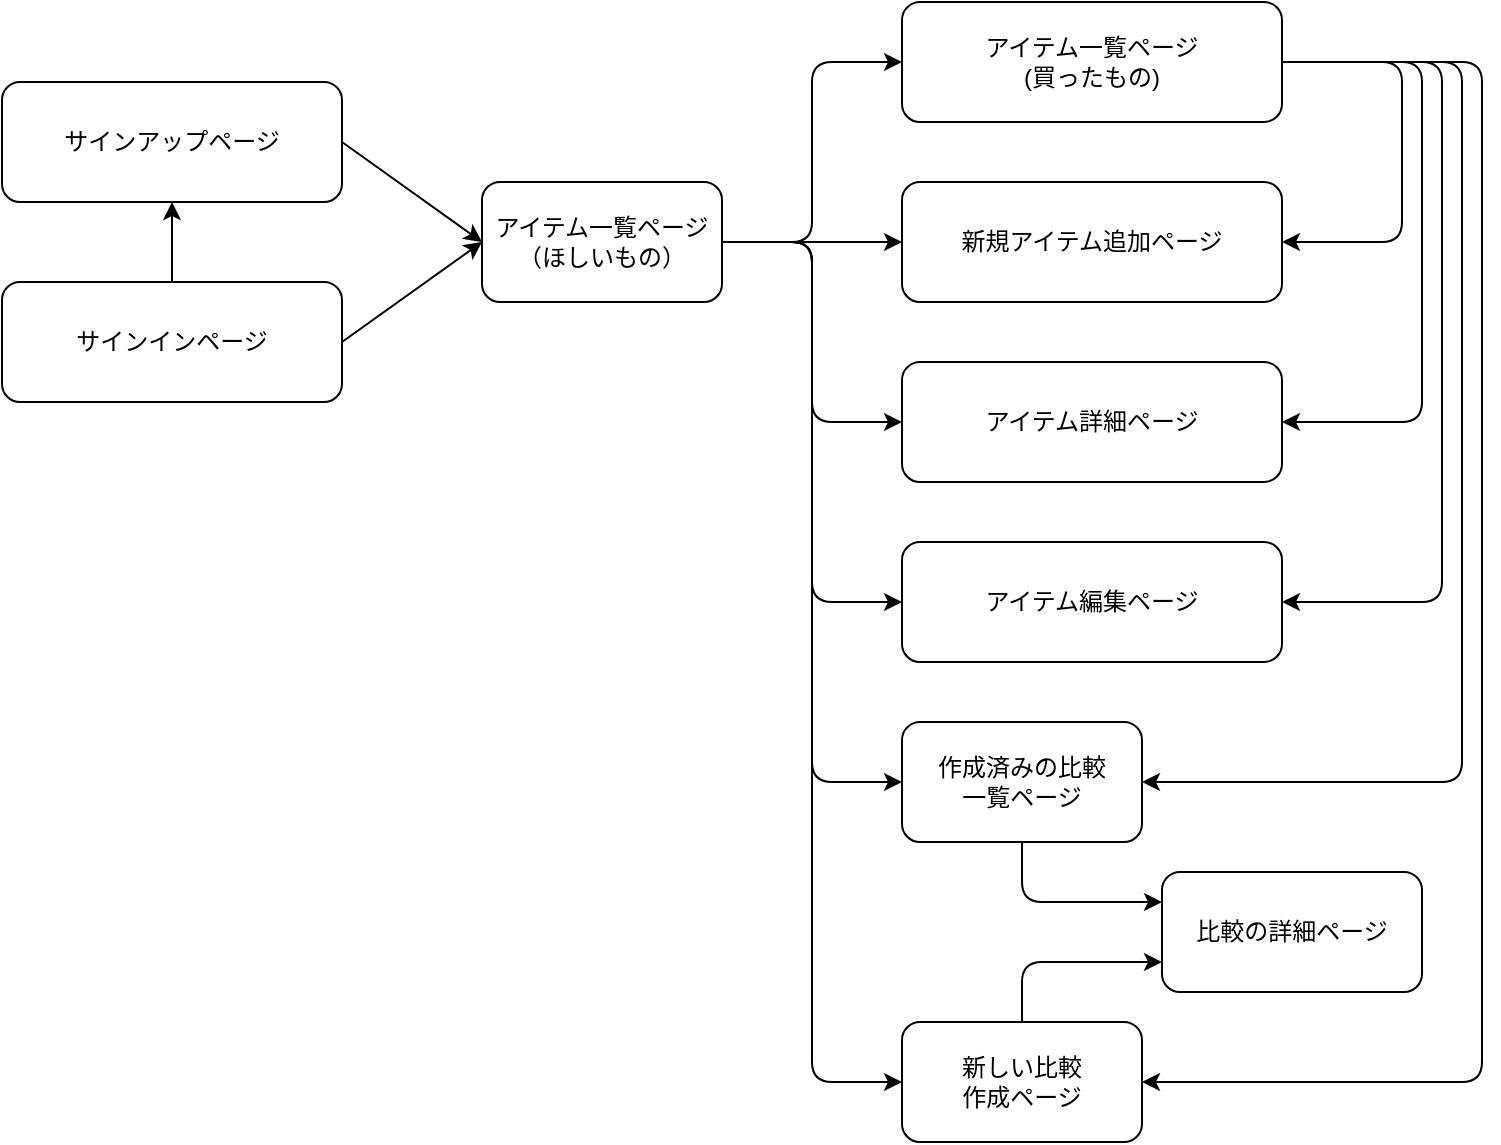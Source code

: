 <mxfile>
    <diagram id="SGS6oT9PxvcePZML8tap" name="ページ1">
        <mxGraphModel dx="1003" dy="1068" grid="1" gridSize="10" guides="1" tooltips="1" connect="1" arrows="1" fold="1" page="1" pageScale="1" pageWidth="827" pageHeight="1169" math="0" shadow="0">
            <root>
                <mxCell id="0"/>
                <mxCell id="1" parent="0"/>
                <mxCell id="12" style="edgeStyle=none;html=1;exitX=1;exitY=0.5;exitDx=0;exitDy=0;" parent="1" source="2" edge="1">
                    <mxGeometry relative="1" as="geometry">
                        <mxPoint x="260" y="270" as="targetPoint"/>
                    </mxGeometry>
                </mxCell>
                <mxCell id="2" value="サインアップページ" style="rounded=1;whiteSpace=wrap;html=1;" parent="1" vertex="1">
                    <mxGeometry x="20" y="190" width="170" height="60" as="geometry"/>
                </mxCell>
                <mxCell id="13" style="edgeStyle=none;html=1;exitX=1;exitY=0.5;exitDx=0;exitDy=0;" parent="1" source="3" edge="1">
                    <mxGeometry relative="1" as="geometry">
                        <mxPoint x="260" y="270" as="targetPoint"/>
                    </mxGeometry>
                </mxCell>
                <mxCell id="17" style="edgeStyle=none;html=1;exitX=0.5;exitY=0;exitDx=0;exitDy=0;entryX=0.5;entryY=1;entryDx=0;entryDy=0;" parent="1" source="3" target="2" edge="1">
                    <mxGeometry relative="1" as="geometry"/>
                </mxCell>
                <mxCell id="3" value="サインインページ" style="rounded=1;whiteSpace=wrap;html=1;" parent="1" vertex="1">
                    <mxGeometry x="20" y="290" width="170" height="60" as="geometry"/>
                </mxCell>
                <mxCell id="20" style="edgeStyle=elbowEdgeStyle;html=1;entryX=0;entryY=0.5;entryDx=0;entryDy=0;exitX=1;exitY=0.5;exitDx=0;exitDy=0;" parent="1" source="4" target="9" edge="1">
                    <mxGeometry relative="1" as="geometry">
                        <mxPoint x="390" y="320" as="sourcePoint"/>
                    </mxGeometry>
                </mxCell>
                <mxCell id="21" style="edgeStyle=elbowEdgeStyle;html=1;entryX=0;entryY=0.5;entryDx=0;entryDy=0;" parent="1" target="7" edge="1">
                    <mxGeometry relative="1" as="geometry">
                        <mxPoint x="380" y="270" as="sourcePoint"/>
                    </mxGeometry>
                </mxCell>
                <mxCell id="25" value="" style="edgeStyle=elbowEdgeStyle;html=1;exitX=1;exitY=0.5;exitDx=0;exitDy=0;" parent="1" source="4" target="8" edge="1">
                    <mxGeometry relative="1" as="geometry">
                        <mxPoint x="390" y="320" as="sourcePoint"/>
                    </mxGeometry>
                </mxCell>
                <mxCell id="28" style="edgeStyle=elbowEdgeStyle;html=1;exitX=1;exitY=0.5;exitDx=0;exitDy=0;entryX=0;entryY=0.5;entryDx=0;entryDy=0;" parent="1" source="4" target="10" edge="1">
                    <mxGeometry relative="1" as="geometry"/>
                </mxCell>
                <mxCell id="34" style="edgeStyle=elbowEdgeStyle;html=1;exitX=1;exitY=0.5;exitDx=0;exitDy=0;entryX=0;entryY=0.5;entryDx=0;entryDy=0;" parent="1" source="4" target="29" edge="1">
                    <mxGeometry relative="1" as="geometry"/>
                </mxCell>
                <mxCell id="37" style="edgeStyle=elbowEdgeStyle;html=1;exitX=1;exitY=0.5;exitDx=0;exitDy=0;entryX=0;entryY=0.5;entryDx=0;entryDy=0;" edge="1" parent="1" source="4" target="5">
                    <mxGeometry relative="1" as="geometry"/>
                </mxCell>
                <mxCell id="4" value="アイテム一覧ページ&lt;br&gt;（ほしいもの）" style="rounded=1;whiteSpace=wrap;html=1;" parent="1" vertex="1">
                    <mxGeometry x="260" y="240" width="120" height="60" as="geometry"/>
                </mxCell>
                <mxCell id="38" style="edgeStyle=elbowEdgeStyle;html=1;exitX=1;exitY=0.5;exitDx=0;exitDy=0;entryX=1;entryY=0.5;entryDx=0;entryDy=0;" edge="1" parent="1" source="5" target="9">
                    <mxGeometry relative="1" as="geometry">
                        <Array as="points">
                            <mxPoint x="730" y="270"/>
                        </Array>
                    </mxGeometry>
                </mxCell>
                <mxCell id="39" style="edgeStyle=elbowEdgeStyle;html=1;exitX=1;exitY=0.5;exitDx=0;exitDy=0;entryX=1;entryY=0.5;entryDx=0;entryDy=0;" edge="1" parent="1" source="5" target="7">
                    <mxGeometry relative="1" as="geometry">
                        <Array as="points">
                            <mxPoint x="740" y="320"/>
                        </Array>
                    </mxGeometry>
                </mxCell>
                <mxCell id="40" style="edgeStyle=elbowEdgeStyle;html=1;exitX=1;exitY=0.5;exitDx=0;exitDy=0;entryX=1;entryY=0.5;entryDx=0;entryDy=0;" edge="1" parent="1" source="5" target="10">
                    <mxGeometry relative="1" as="geometry">
                        <Array as="points">
                            <mxPoint x="760" y="410"/>
                        </Array>
                    </mxGeometry>
                </mxCell>
                <mxCell id="41" style="edgeStyle=elbowEdgeStyle;html=1;exitX=1;exitY=0.5;exitDx=0;exitDy=0;entryX=1;entryY=0.5;entryDx=0;entryDy=0;" edge="1" parent="1" source="5" target="8">
                    <mxGeometry relative="1" as="geometry">
                        <Array as="points">
                            <mxPoint x="720" y="220"/>
                        </Array>
                    </mxGeometry>
                </mxCell>
                <mxCell id="42" style="edgeStyle=elbowEdgeStyle;html=1;exitX=1;exitY=0.5;exitDx=0;exitDy=0;entryX=1;entryY=0.5;entryDx=0;entryDy=0;" edge="1" parent="1" source="5" target="29">
                    <mxGeometry relative="1" as="geometry">
                        <Array as="points">
                            <mxPoint x="750" y="360"/>
                        </Array>
                    </mxGeometry>
                </mxCell>
                <mxCell id="5" value="アイテム一覧ページ&lt;br&gt;(買ったもの)" style="rounded=1;whiteSpace=wrap;html=1;" parent="1" vertex="1">
                    <mxGeometry x="470" y="150" width="190" height="60" as="geometry"/>
                </mxCell>
                <mxCell id="7" value="アイテム編集ページ" style="rounded=1;whiteSpace=wrap;html=1;" parent="1" vertex="1">
                    <mxGeometry x="470" y="420" width="190" height="60" as="geometry"/>
                </mxCell>
                <mxCell id="8" value="新規アイテム追加ページ" style="rounded=1;whiteSpace=wrap;html=1;" parent="1" vertex="1">
                    <mxGeometry x="470" y="240" width="190" height="60" as="geometry"/>
                </mxCell>
                <mxCell id="9" value="アイテム詳細ページ" style="rounded=1;whiteSpace=wrap;html=1;" parent="1" vertex="1">
                    <mxGeometry x="470" y="330" width="190" height="60" as="geometry"/>
                </mxCell>
                <mxCell id="10" value="新しい比較&lt;br&gt;作成ページ" style="rounded=1;whiteSpace=wrap;html=1;" parent="1" vertex="1">
                    <mxGeometry x="470" y="660" width="120" height="60" as="geometry"/>
                </mxCell>
                <mxCell id="35" style="edgeStyle=elbowEdgeStyle;html=1;entryX=0;entryY=0.75;entryDx=0;entryDy=0;exitX=0.5;exitY=0;exitDx=0;exitDy=0;" parent="1" source="10" target="31" edge="1">
                    <mxGeometry relative="1" as="geometry">
                        <mxPoint x="530" y="690" as="sourcePoint"/>
                        <Array as="points">
                            <mxPoint x="530" y="640"/>
                        </Array>
                    </mxGeometry>
                </mxCell>
                <mxCell id="43" style="edgeStyle=elbowEdgeStyle;html=1;exitX=0.5;exitY=1;exitDx=0;exitDy=0;entryX=0;entryY=0.25;entryDx=0;entryDy=0;" edge="1" parent="1" source="29" target="31">
                    <mxGeometry relative="1" as="geometry">
                        <Array as="points">
                            <mxPoint x="530" y="590"/>
                        </Array>
                    </mxGeometry>
                </mxCell>
                <mxCell id="29" value="作成済みの比較&lt;br&gt;一覧ページ" style="rounded=1;whiteSpace=wrap;html=1;" parent="1" vertex="1">
                    <mxGeometry x="470" y="510" width="120" height="60" as="geometry"/>
                </mxCell>
                <mxCell id="31" value="比較の詳細ページ" style="rounded=1;whiteSpace=wrap;html=1;" parent="1" vertex="1">
                    <mxGeometry x="600" y="585" width="130" height="60" as="geometry"/>
                </mxCell>
            </root>
        </mxGraphModel>
    </diagram>
</mxfile>